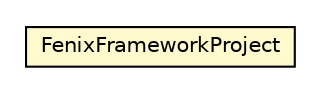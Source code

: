 #!/usr/local/bin/dot
#
# Class diagram 
# Generated by UMLGraph version 5.1 (http://www.umlgraph.org/)
#

digraph G {
	edge [fontname="Helvetica",fontsize=10,labelfontname="Helvetica",labelfontsize=10];
	node [fontname="Helvetica",fontsize=10,shape=plaintext];
	nodesep=0.25;
	ranksep=0.5;
	// pt.ist.fenixframework.project.FenixFrameworkProject
	c22857 [label=<<table title="pt.ist.fenixframework.project.FenixFrameworkProject" border="0" cellborder="1" cellspacing="0" cellpadding="2" port="p" bgcolor="lemonChiffon" href="./FenixFrameworkProject.html">
		<tr><td><table border="0" cellspacing="0" cellpadding="1">
<tr><td align="center" balign="center"> FenixFrameworkProject </td></tr>
		</table></td></tr>
		</table>>, fontname="Helvetica", fontcolor="black", fontsize=10.0];
}

